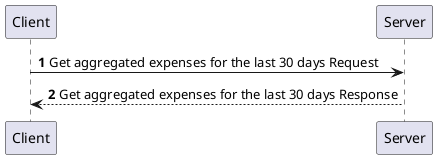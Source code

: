@startuml
'https://plantuml.com/sequence-diagram

autonumber

Client -> Server: Get aggregated expenses for the last 30 days Request
Server --> Client: Get aggregated expenses for the last 30 days Response

@enduml